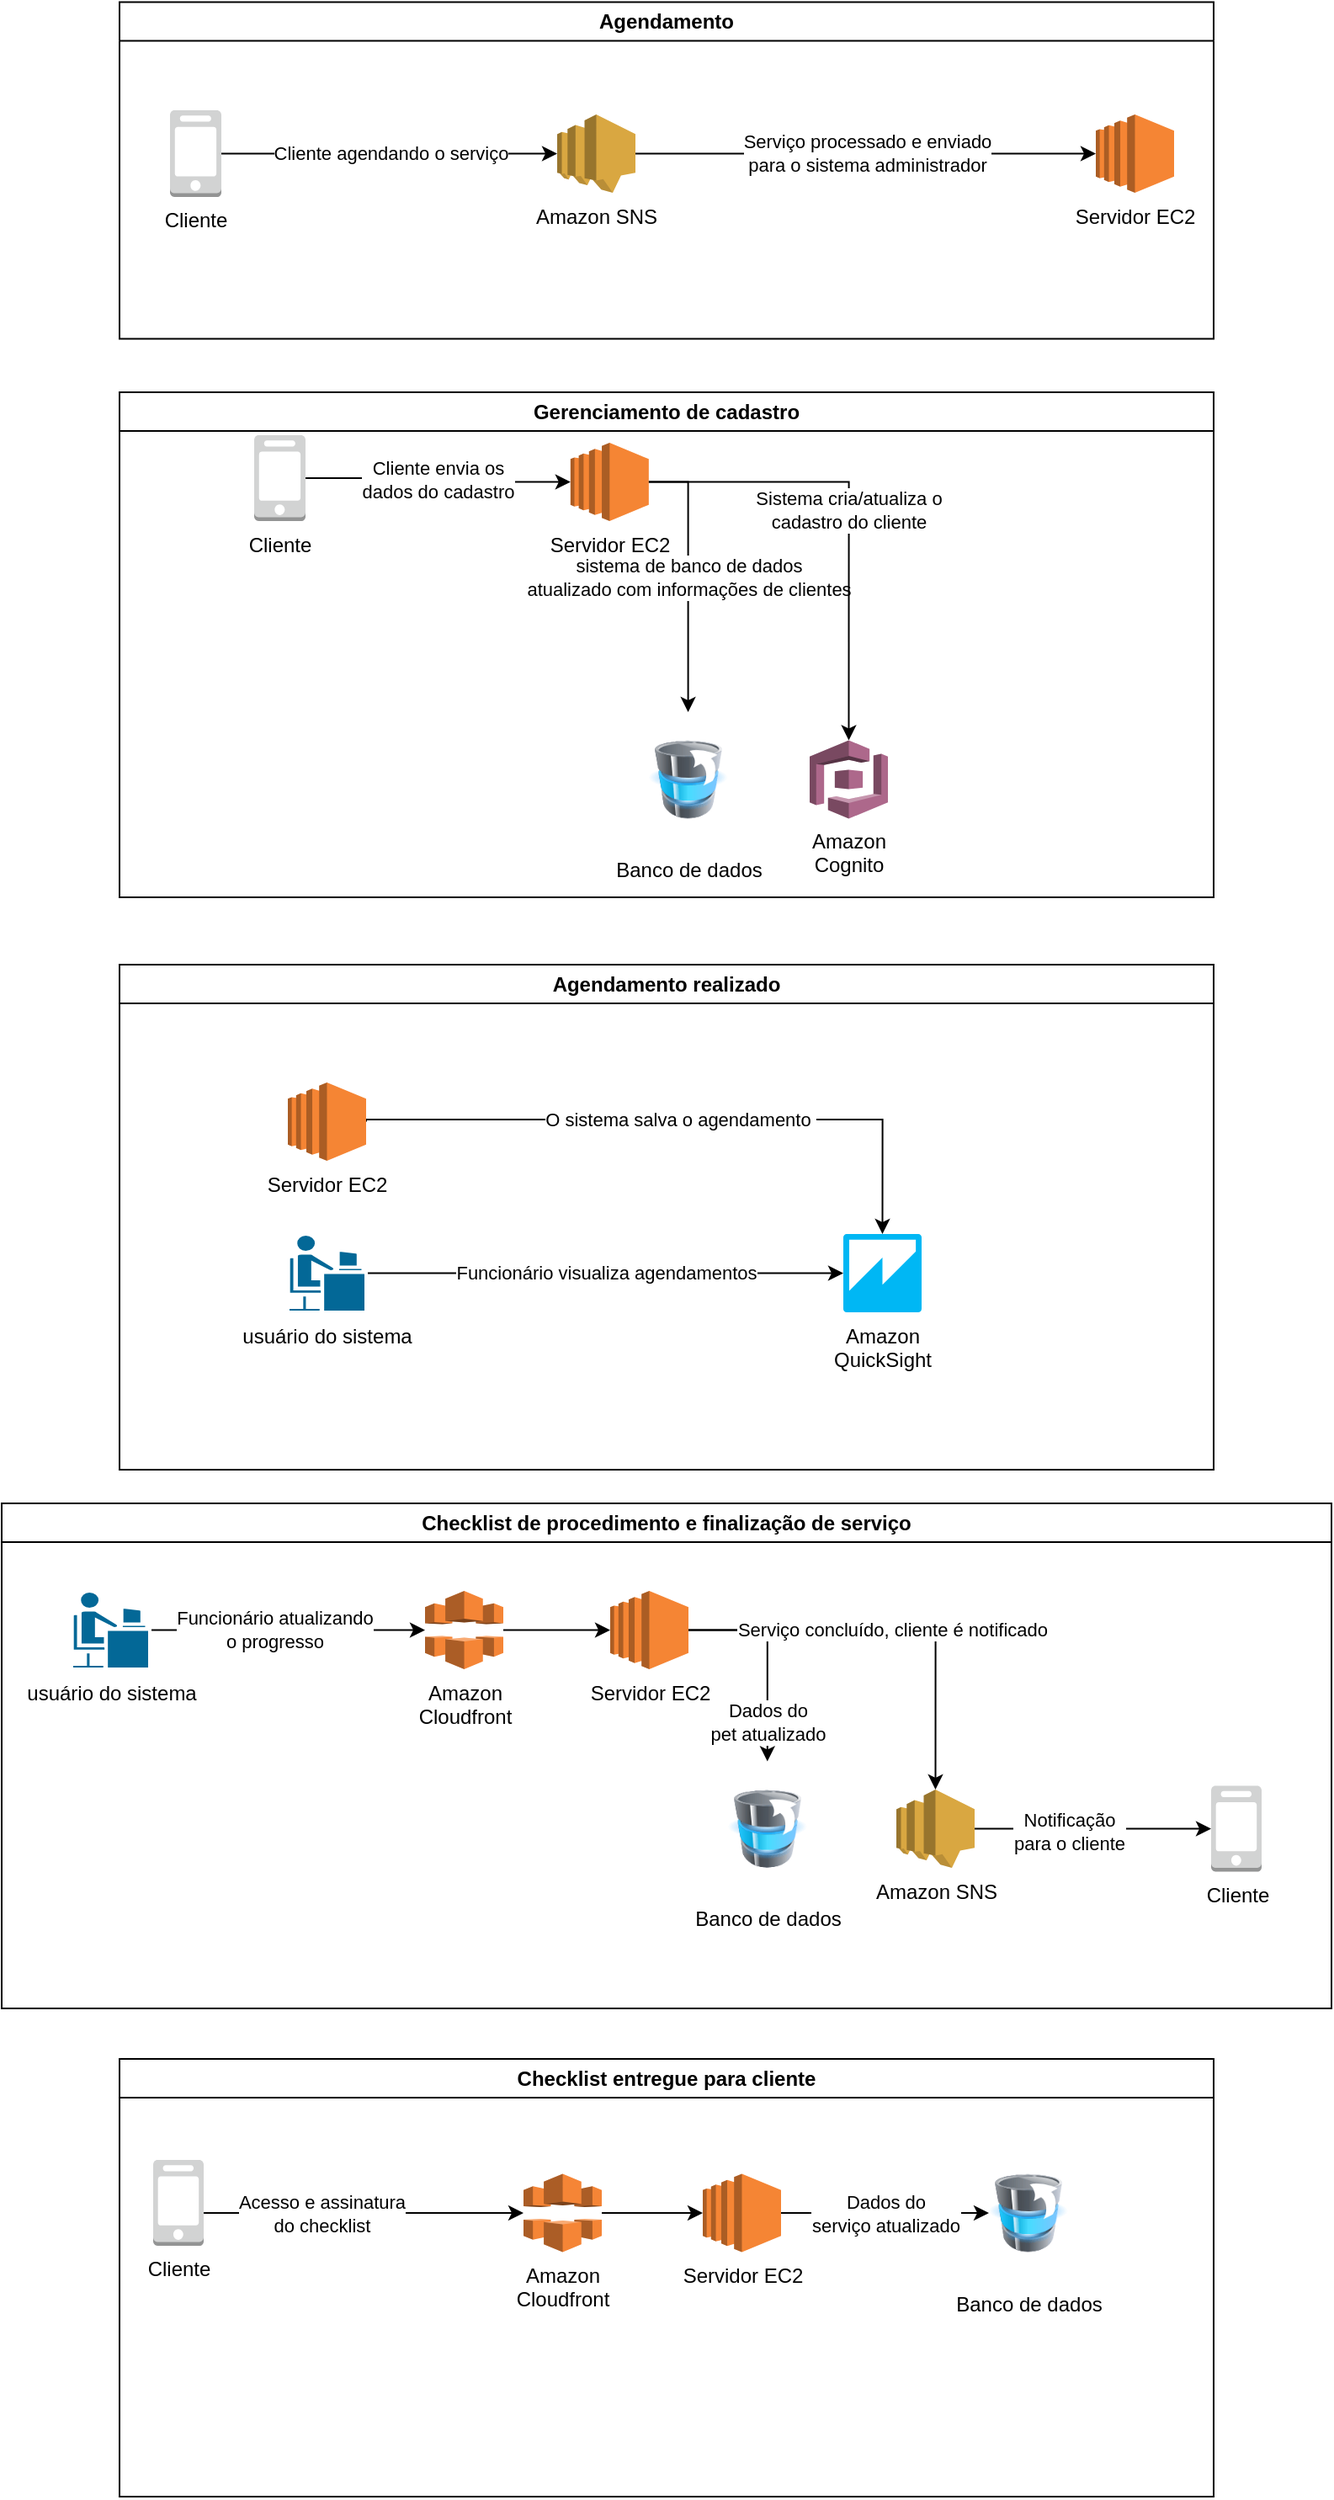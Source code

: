 <mxfile version="24.7.17">
  <diagram name="Página-1" id="NU81W_qADF7oIC7cMkHF">
    <mxGraphModel dx="1097" dy="559" grid="1" gridSize="10" guides="1" tooltips="1" connect="1" arrows="1" fold="1" page="1" pageScale="1" pageWidth="827" pageHeight="1169" math="0" shadow="0">
      <root>
        <mxCell id="0" />
        <mxCell id="1" parent="0" />
        <mxCell id="sStl8TKwt9BqkflRGXfz-5" value="Agendamento" style="swimlane;whiteSpace=wrap;html=1;" parent="1" vertex="1">
          <mxGeometry x="170" y="178.25" width="650" height="200" as="geometry">
            <mxRectangle x="170" y="178.25" width="120" height="30" as="alternateBounds" />
          </mxGeometry>
        </mxCell>
        <mxCell id="sStl8TKwt9BqkflRGXfz-7" value="Cliente" style="outlineConnect=0;dashed=0;verticalLabelPosition=bottom;verticalAlign=top;align=center;html=1;shape=mxgraph.aws3.mobile_client;fillColor=#D2D3D3;gradientColor=none;" parent="sStl8TKwt9BqkflRGXfz-5" vertex="1">
          <mxGeometry x="30" y="64.25" width="30.5" height="51.5" as="geometry" />
        </mxCell>
        <mxCell id="sStl8TKwt9BqkflRGXfz-8" value="Cliente agendando o serviço" style="edgeStyle=orthogonalEdgeStyle;rounded=0;orthogonalLoop=1;jettySize=auto;html=1;" parent="sStl8TKwt9BqkflRGXfz-5" source="sStl8TKwt9BqkflRGXfz-7" target="RDOn6Y1W-M_Un3kfHxsr-1" edge="1">
          <mxGeometry relative="1" as="geometry">
            <mxPoint x="260" y="91.75" as="targetPoint" />
          </mxGeometry>
        </mxCell>
        <mxCell id="sStl8TKwt9BqkflRGXfz-9" value="Serviço processado e enviado &lt;br&gt;para o sistema administrador" style="edgeStyle=orthogonalEdgeStyle;rounded=0;orthogonalLoop=1;jettySize=auto;html=1;labelPosition=center;verticalLabelPosition=middle;align=center;verticalAlign=middle;labelBorderColor=none;" parent="sStl8TKwt9BqkflRGXfz-5" source="RDOn6Y1W-M_Un3kfHxsr-1" target="RDOn6Y1W-M_Un3kfHxsr-3" edge="1">
          <mxGeometry relative="1" as="geometry">
            <mxPoint x="340" y="91.75" as="sourcePoint" />
            <Array as="points">
              <mxPoint x="490" y="90" />
              <mxPoint x="490" y="90" />
            </Array>
            <mxPoint x="600.809" y="149.29" as="targetPoint" />
          </mxGeometry>
        </mxCell>
        <mxCell id="RDOn6Y1W-M_Un3kfHxsr-1" value="Amazon SNS" style="outlineConnect=0;dashed=0;verticalLabelPosition=bottom;verticalAlign=top;align=center;html=1;shape=mxgraph.aws3.sns;fillColor=#D9A741;gradientColor=none;" vertex="1" parent="sStl8TKwt9BqkflRGXfz-5">
          <mxGeometry x="260" y="66.75" width="46.5" height="46.5" as="geometry" />
        </mxCell>
        <mxCell id="RDOn6Y1W-M_Un3kfHxsr-3" value="Servidor EC2" style="outlineConnect=0;dashed=0;verticalLabelPosition=bottom;verticalAlign=top;align=center;html=1;shape=mxgraph.aws3.ec2;fillColor=#F58534;gradientColor=none;" vertex="1" parent="sStl8TKwt9BqkflRGXfz-5">
          <mxGeometry x="580" y="66.75" width="46.5" height="46.5" as="geometry" />
        </mxCell>
        <mxCell id="sStl8TKwt9BqkflRGXfz-13" value="Gerenciamento de cadastro" style="swimlane;whiteSpace=wrap;html=1;" parent="1" vertex="1">
          <mxGeometry x="170" y="410" width="650" height="300" as="geometry" />
        </mxCell>
        <mxCell id="sStl8TKwt9BqkflRGXfz-23" value="sistema de banco de dados &lt;br&gt;atualizado com informações de clientes" style="edgeStyle=orthogonalEdgeStyle;rounded=0;orthogonalLoop=1;jettySize=auto;html=1;exitX=1;exitY=0.5;exitDx=0;exitDy=0;exitPerimeter=0;" parent="sStl8TKwt9BqkflRGXfz-13" source="RDOn6Y1W-M_Un3kfHxsr-5" target="sStl8TKwt9BqkflRGXfz-19" edge="1">
          <mxGeometry relative="1" as="geometry">
            <mxPoint x="291.324" y="124" as="sourcePoint" />
          </mxGeometry>
        </mxCell>
        <mxCell id="sStl8TKwt9BqkflRGXfz-11" value="Cliente" style="outlineConnect=0;dashed=0;verticalLabelPosition=bottom;verticalAlign=top;align=center;html=1;shape=mxgraph.aws3.mobile_client;fillColor=#D2D3D3;gradientColor=none;" parent="sStl8TKwt9BqkflRGXfz-13" vertex="1">
          <mxGeometry x="80" y="25.5" width="30.5" height="51" as="geometry" />
        </mxCell>
        <mxCell id="sStl8TKwt9BqkflRGXfz-19" value="Banco de dados" style="image;html=1;image=img/lib/clip_art/computers/Database_Move_Stack_128x128.png" parent="sStl8TKwt9BqkflRGXfz-13" vertex="1">
          <mxGeometry x="314.42" y="190" width="46.75" height="80" as="geometry" />
        </mxCell>
        <mxCell id="RDOn6Y1W-M_Un3kfHxsr-5" value="Servidor EC2" style="outlineConnect=0;dashed=0;verticalLabelPosition=bottom;verticalAlign=top;align=center;html=1;shape=mxgraph.aws3.ec2;fillColor=#F58534;gradientColor=none;" vertex="1" parent="sStl8TKwt9BqkflRGXfz-13">
          <mxGeometry x="267.92" y="30" width="46.5" height="46.5" as="geometry" />
        </mxCell>
        <mxCell id="sStl8TKwt9BqkflRGXfz-14" value="Cliente envia os &lt;br&gt;dados do cadastro" style="edgeStyle=orthogonalEdgeStyle;rounded=0;orthogonalLoop=1;jettySize=auto;html=1;entryX=0;entryY=0.5;entryDx=0;entryDy=0;entryPerimeter=0;" parent="sStl8TKwt9BqkflRGXfz-13" source="sStl8TKwt9BqkflRGXfz-11" target="RDOn6Y1W-M_Un3kfHxsr-5" edge="1">
          <mxGeometry relative="1" as="geometry">
            <mxPoint x="270.724" y="103.048" as="targetPoint" />
          </mxGeometry>
        </mxCell>
        <mxCell id="sStl8TKwt9BqkflRGXfz-16" value="Sistema cria/atualiza o &lt;br&gt;cadastro do cliente" style="edgeStyle=orthogonalEdgeStyle;rounded=0;orthogonalLoop=1;jettySize=auto;html=1;exitX=1;exitY=0.5;exitDx=0;exitDy=0;exitPerimeter=0;entryX=0.5;entryY=0;entryDx=0;entryDy=0;entryPerimeter=0;" parent="sStl8TKwt9BqkflRGXfz-13" source="RDOn6Y1W-M_Un3kfHxsr-5" target="RDOn6Y1W-M_Un3kfHxsr-6" edge="1">
          <mxGeometry relative="1" as="geometry">
            <mxPoint x="520.0" y="160" as="targetPoint" />
            <mxPoint x="312.6" y="97" as="sourcePoint" />
          </mxGeometry>
        </mxCell>
        <mxCell id="RDOn6Y1W-M_Un3kfHxsr-6" value="Amazon&lt;br&gt;Cognito" style="outlineConnect=0;dashed=0;verticalLabelPosition=bottom;verticalAlign=top;align=center;html=1;shape=mxgraph.aws3.cognito;fillColor=#AD688B;gradientColor=none;" vertex="1" parent="sStl8TKwt9BqkflRGXfz-13">
          <mxGeometry x="410" y="206.75" width="46.5" height="46.5" as="geometry" />
        </mxCell>
        <mxCell id="sStl8TKwt9BqkflRGXfz-24" value="Agendamento realizado" style="swimlane;whiteSpace=wrap;html=1;" parent="1" vertex="1">
          <mxGeometry x="170" y="750" width="650" height="300" as="geometry" />
        </mxCell>
        <mxCell id="sStl8TKwt9BqkflRGXfz-31" value="O sistema salva o agendamento&amp;nbsp;" style="edgeStyle=orthogonalEdgeStyle;rounded=0;orthogonalLoop=1;jettySize=auto;html=1;entryX=0.5;entryY=0;entryDx=0;entryDy=0;entryPerimeter=0;exitX=1;exitY=0.5;exitDx=0;exitDy=0;exitPerimeter=0;" parent="sStl8TKwt9BqkflRGXfz-24" source="RDOn6Y1W-M_Un3kfHxsr-8" target="RDOn6Y1W-M_Un3kfHxsr-7" edge="1">
          <mxGeometry relative="1" as="geometry">
            <Array as="points">
              <mxPoint x="146" y="92" />
              <mxPoint x="453" y="92" />
            </Array>
            <mxPoint x="170" y="91.706" as="sourcePoint" />
            <mxPoint x="460.029" y="123.38" as="targetPoint" />
          </mxGeometry>
        </mxCell>
        <mxCell id="sStl8TKwt9BqkflRGXfz-58" value="Funcionário visualiza agendamentos" style="edgeStyle=orthogonalEdgeStyle;rounded=0;orthogonalLoop=1;jettySize=auto;html=1;entryX=0;entryY=0.5;entryDx=0;entryDy=0;entryPerimeter=0;" parent="sStl8TKwt9BqkflRGXfz-24" source="sStl8TKwt9BqkflRGXfz-57" target="RDOn6Y1W-M_Un3kfHxsr-7" edge="1">
          <mxGeometry relative="1" as="geometry">
            <Array as="points">
              <mxPoint x="270" y="183" />
              <mxPoint x="270" y="183" />
            </Array>
            <mxPoint x="460.029" y="233.38" as="targetPoint" />
          </mxGeometry>
        </mxCell>
        <mxCell id="sStl8TKwt9BqkflRGXfz-57" value="usuário do sistema" style="shape=mxgraph.cisco.people.androgenous_person;html=1;pointerEvents=1;dashed=0;fillColor=#036897;strokeColor=#ffffff;strokeWidth=2;verticalLabelPosition=bottom;verticalAlign=top;align=center;outlineConnect=0;" parent="sStl8TKwt9BqkflRGXfz-24" vertex="1">
          <mxGeometry x="100" y="160" width="46.5" height="46.5" as="geometry" />
        </mxCell>
        <mxCell id="RDOn6Y1W-M_Un3kfHxsr-7" value="Amazon&lt;br&gt;QuickSight" style="outlineConnect=0;dashed=0;verticalLabelPosition=bottom;verticalAlign=top;align=center;html=1;shape=mxgraph.aws3.quicksight;fillColor=#00B7F4;gradientColor=none;" vertex="1" parent="sStl8TKwt9BqkflRGXfz-24">
          <mxGeometry x="430" y="160" width="46.5" height="46.5" as="geometry" />
        </mxCell>
        <mxCell id="RDOn6Y1W-M_Un3kfHxsr-8" value="Servidor EC2" style="outlineConnect=0;dashed=0;verticalLabelPosition=bottom;verticalAlign=top;align=center;html=1;shape=mxgraph.aws3.ec2;fillColor=#F58534;gradientColor=none;" vertex="1" parent="sStl8TKwt9BqkflRGXfz-24">
          <mxGeometry x="100.0" y="70" width="46.5" height="46.5" as="geometry" />
        </mxCell>
        <mxCell id="sStl8TKwt9BqkflRGXfz-33" value="Checklist de procedimento e finalização de serviço" style="swimlane;whiteSpace=wrap;html=1;" parent="1" vertex="1">
          <mxGeometry x="100" y="1070" width="790" height="300" as="geometry" />
        </mxCell>
        <mxCell id="sStl8TKwt9BqkflRGXfz-48" value="Funcionário atualizando &lt;br&gt;o progresso" style="edgeStyle=orthogonalEdgeStyle;rounded=0;orthogonalLoop=1;jettySize=auto;html=1;entryX=0;entryY=0.5;entryDx=0;entryDy=0;entryPerimeter=0;" parent="sStl8TKwt9BqkflRGXfz-33" source="sStl8TKwt9BqkflRGXfz-37" target="RDOn6Y1W-M_Un3kfHxsr-9" edge="1">
          <mxGeometry x="-0.101" relative="1" as="geometry">
            <Array as="points">
              <mxPoint x="111.5" y="75" />
              <mxPoint x="111.5" y="75" />
            </Array>
            <mxPoint as="offset" />
            <mxPoint x="191.5" y="77" as="targetPoint" />
          </mxGeometry>
        </mxCell>
        <mxCell id="sStl8TKwt9BqkflRGXfz-37" value="usuário do sistema" style="shape=mxgraph.cisco.people.androgenous_person;html=1;pointerEvents=1;dashed=0;fillColor=#036897;strokeColor=#ffffff;strokeWidth=2;verticalLabelPosition=bottom;verticalAlign=top;align=center;outlineConnect=0;" parent="sStl8TKwt9BqkflRGXfz-33" vertex="1">
          <mxGeometry x="41.5" y="52" width="46.5" height="46.5" as="geometry" />
        </mxCell>
        <mxCell id="sStl8TKwt9BqkflRGXfz-49" value="Dados do &lt;br&gt;pet atualizado" style="edgeStyle=orthogonalEdgeStyle;rounded=0;orthogonalLoop=1;jettySize=auto;html=1;exitX=1;exitY=0.5;exitDx=0;exitDy=0;exitPerimeter=0;" parent="sStl8TKwt9BqkflRGXfz-33" source="RDOn6Y1W-M_Un3kfHxsr-10" target="sStl8TKwt9BqkflRGXfz-47" edge="1">
          <mxGeometry x="0.628" relative="1" as="geometry">
            <mxPoint x="413.57" y="290" as="targetPoint" />
            <mxPoint x="404.912" y="104.0" as="sourcePoint" />
            <mxPoint as="offset" />
          </mxGeometry>
        </mxCell>
        <mxCell id="sStl8TKwt9BqkflRGXfz-51" value="Serviço concluído, cliente é notificado" style="edgeStyle=orthogonalEdgeStyle;rounded=0;orthogonalLoop=1;jettySize=auto;html=1;exitX=1;exitY=0.5;exitDx=0;exitDy=0;exitPerimeter=0;entryX=0.5;entryY=0;entryDx=0;entryDy=0;entryPerimeter=0;" parent="sStl8TKwt9BqkflRGXfz-33" source="RDOn6Y1W-M_Un3kfHxsr-10" target="RDOn6Y1W-M_Un3kfHxsr-12" edge="1">
          <mxGeometry relative="1" as="geometry">
            <mxPoint x="426.17" y="77.0" as="sourcePoint" />
            <mxPoint x="551.5" y="161" as="targetPoint" />
          </mxGeometry>
        </mxCell>
        <mxCell id="sStl8TKwt9BqkflRGXfz-47" value="Banco de dados" style="image;html=1;image=img/lib/clip_art/computers/Database_Move_Stack_128x128.png" parent="sStl8TKwt9BqkflRGXfz-33" vertex="1">
          <mxGeometry x="431.5" y="153.25" width="46.75" height="80" as="geometry" />
        </mxCell>
        <mxCell id="sStl8TKwt9BqkflRGXfz-53" value="Cliente" style="outlineConnect=0;dashed=0;verticalLabelPosition=bottom;verticalAlign=top;align=center;html=1;shape=mxgraph.aws3.mobile_client;fillColor=#D2D3D3;gradientColor=none;" parent="sStl8TKwt9BqkflRGXfz-33" vertex="1">
          <mxGeometry x="718.5" y="167.75" width="30" height="51" as="geometry" />
        </mxCell>
        <mxCell id="sStl8TKwt9BqkflRGXfz-54" style="edgeStyle=orthogonalEdgeStyle;rounded=0;orthogonalLoop=1;jettySize=auto;html=1;exitX=1;exitY=0.5;exitDx=0;exitDy=0;exitPerimeter=0;" parent="sStl8TKwt9BqkflRGXfz-33" source="RDOn6Y1W-M_Un3kfHxsr-12" target="sStl8TKwt9BqkflRGXfz-53" edge="1">
          <mxGeometry relative="1" as="geometry">
            <Array as="points">
              <mxPoint x="721.5" y="193" />
              <mxPoint x="721.5" y="193" />
            </Array>
            <mxPoint x="591.5" y="200" as="sourcePoint" />
          </mxGeometry>
        </mxCell>
        <mxCell id="sStl8TKwt9BqkflRGXfz-56" value="Notificação &lt;br&gt;para o cliente" style="edgeLabel;html=1;align=center;verticalAlign=middle;resizable=0;points=[];" parent="sStl8TKwt9BqkflRGXfz-54" vertex="1" connectable="0">
          <mxGeometry x="0.205" y="-2" relative="1" as="geometry">
            <mxPoint x="-29" y="-1" as="offset" />
          </mxGeometry>
        </mxCell>
        <mxCell id="sStl8TKwt9BqkflRGXfz-60" style="edgeStyle=orthogonalEdgeStyle;rounded=0;orthogonalLoop=1;jettySize=auto;html=1;entryX=0;entryY=0.5;entryDx=0;entryDy=0;entryPerimeter=0;exitX=1;exitY=0.5;exitDx=0;exitDy=0;exitPerimeter=0;" parent="sStl8TKwt9BqkflRGXfz-33" source="RDOn6Y1W-M_Un3kfHxsr-9" target="RDOn6Y1W-M_Un3kfHxsr-10" edge="1">
          <mxGeometry relative="1" as="geometry">
            <mxPoint x="271.5" y="77" as="sourcePoint" />
            <mxPoint x="383.57" y="77.0" as="targetPoint" />
          </mxGeometry>
        </mxCell>
        <mxCell id="RDOn6Y1W-M_Un3kfHxsr-9" value="Amazon&lt;br&gt;Cloudfront" style="outlineConnect=0;dashed=0;verticalLabelPosition=bottom;verticalAlign=top;align=center;html=1;shape=mxgraph.aws3.cloudfront;fillColor=#F58536;gradientColor=none;" vertex="1" parent="sStl8TKwt9BqkflRGXfz-33">
          <mxGeometry x="251.5" y="52" width="46.5" height="46.5" as="geometry" />
        </mxCell>
        <mxCell id="RDOn6Y1W-M_Un3kfHxsr-10" value="Servidor EC2" style="outlineConnect=0;dashed=0;verticalLabelPosition=bottom;verticalAlign=top;align=center;html=1;shape=mxgraph.aws3.ec2;fillColor=#F58534;gradientColor=none;" vertex="1" parent="sStl8TKwt9BqkflRGXfz-33">
          <mxGeometry x="361.5" y="52" width="46.5" height="46.5" as="geometry" />
        </mxCell>
        <mxCell id="RDOn6Y1W-M_Un3kfHxsr-12" value="Amazon SNS" style="outlineConnect=0;dashed=0;verticalLabelPosition=bottom;verticalAlign=top;align=center;html=1;shape=mxgraph.aws3.sns;fillColor=#D9A741;gradientColor=none;" vertex="1" parent="sStl8TKwt9BqkflRGXfz-33">
          <mxGeometry x="531.5" y="170" width="46.5" height="46.5" as="geometry" />
        </mxCell>
        <mxCell id="sStl8TKwt9BqkflRGXfz-78" value="Checklist entregue para cliente" style="swimlane;whiteSpace=wrap;html=1;" parent="1" vertex="1">
          <mxGeometry x="170" y="1400" width="650" height="260" as="geometry" />
        </mxCell>
        <mxCell id="sStl8TKwt9BqkflRGXfz-71" value="Acesso e assinatura &lt;br&gt;do checklist" style="edgeStyle=orthogonalEdgeStyle;rounded=0;orthogonalLoop=1;jettySize=auto;html=1;entryX=0;entryY=0.5;entryDx=0;entryDy=0;entryPerimeter=0;" parent="sStl8TKwt9BqkflRGXfz-78" source="sStl8TKwt9BqkflRGXfz-80" target="RDOn6Y1W-M_Un3kfHxsr-13" edge="1">
          <mxGeometry x="-0.262" relative="1" as="geometry">
            <Array as="points">
              <mxPoint x="240" y="92" />
            </Array>
            <mxPoint as="offset" />
            <mxPoint x="218.5" y="219" as="sourcePoint" />
            <mxPoint x="310" y="92" as="targetPoint" />
          </mxGeometry>
        </mxCell>
        <mxCell id="sStl8TKwt9BqkflRGXfz-73" value="Dados do &lt;br&gt;serviço atualizado" style="edgeStyle=orthogonalEdgeStyle;rounded=0;orthogonalLoop=1;jettySize=auto;html=1;exitX=1;exitY=0.5;exitDx=0;exitDy=0;exitPerimeter=0;" parent="sStl8TKwt9BqkflRGXfz-78" source="RDOn6Y1W-M_Un3kfHxsr-14" target="sStl8TKwt9BqkflRGXfz-75" edge="1">
          <mxGeometry relative="1" as="geometry">
            <mxPoint x="438.07" y="318" as="targetPoint" />
            <mxPoint x="429.409" y="118.5" as="sourcePoint" />
          </mxGeometry>
        </mxCell>
        <mxCell id="sStl8TKwt9BqkflRGXfz-75" value="Banco de dados" style="image;html=1;image=img/lib/clip_art/computers/Database_Move_Stack_128x128.png" parent="sStl8TKwt9BqkflRGXfz-78" vertex="1">
          <mxGeometry x="516.5" y="51.5" width="46.75" height="80" as="geometry" />
        </mxCell>
        <mxCell id="sStl8TKwt9BqkflRGXfz-76" style="edgeStyle=orthogonalEdgeStyle;rounded=0;orthogonalLoop=1;jettySize=auto;html=1;exitX=1;exitY=0.5;exitDx=0;exitDy=0;exitPerimeter=0;entryX=0;entryY=0.5;entryDx=0;entryDy=0;entryPerimeter=0;" parent="sStl8TKwt9BqkflRGXfz-78" source="RDOn6Y1W-M_Un3kfHxsr-13" target="RDOn6Y1W-M_Un3kfHxsr-14" edge="1">
          <mxGeometry relative="1" as="geometry">
            <mxPoint x="306.5" y="91.5" as="sourcePoint" />
            <mxPoint x="408.08" y="91.5" as="targetPoint" />
          </mxGeometry>
        </mxCell>
        <mxCell id="sStl8TKwt9BqkflRGXfz-80" value="Cliente" style="outlineConnect=0;dashed=0;verticalLabelPosition=bottom;verticalAlign=top;align=center;html=1;shape=mxgraph.aws3.mobile_client;fillColor=#D2D3D3;gradientColor=none;" parent="sStl8TKwt9BqkflRGXfz-78" vertex="1">
          <mxGeometry x="20.0" y="60" width="30" height="51" as="geometry" />
        </mxCell>
        <mxCell id="RDOn6Y1W-M_Un3kfHxsr-13" value="Amazon&lt;br&gt;Cloudfront" style="outlineConnect=0;dashed=0;verticalLabelPosition=bottom;verticalAlign=top;align=center;html=1;shape=mxgraph.aws3.cloudfront;fillColor=#F58536;gradientColor=none;" vertex="1" parent="sStl8TKwt9BqkflRGXfz-78">
          <mxGeometry x="240" y="68.25" width="46.5" height="46.5" as="geometry" />
        </mxCell>
        <mxCell id="RDOn6Y1W-M_Un3kfHxsr-14" value="Servidor EC2" style="outlineConnect=0;dashed=0;verticalLabelPosition=bottom;verticalAlign=top;align=center;html=1;shape=mxgraph.aws3.ec2;fillColor=#F58534;gradientColor=none;" vertex="1" parent="sStl8TKwt9BqkflRGXfz-78">
          <mxGeometry x="346.5" y="68.25" width="46.5" height="46.5" as="geometry" />
        </mxCell>
      </root>
    </mxGraphModel>
  </diagram>
</mxfile>
